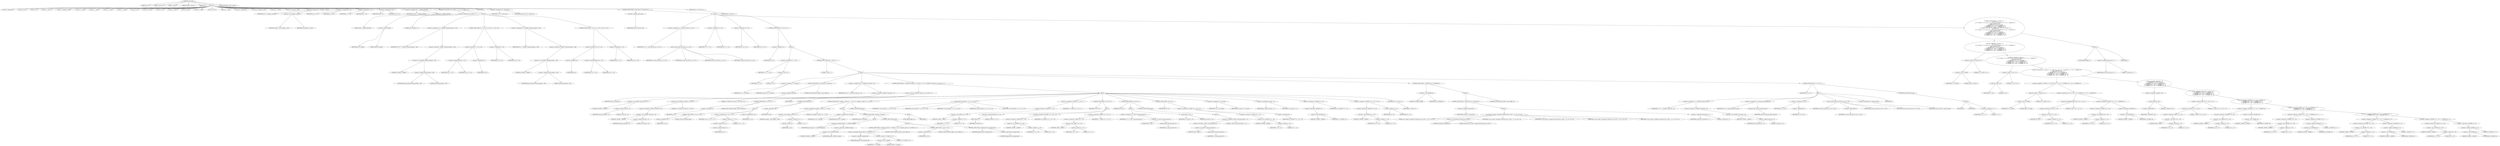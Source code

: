 digraph cache_insert {  
"1000122" [label = "(METHOD,cache_insert)" ]
"1000123" [label = "(PARAM,char *src)" ]
"1000124" [label = "(PARAM,__int128 *a2)" ]
"1000125" [label = "(PARAM,__int64 a3)" ]
"1000126" [label = "(PARAM,unsigned __int64 a4)" ]
"1000127" [label = "(PARAM,int a5)" ]
"1000128" [label = "(BLOCK,,)" ]
"1000129" [label = "(LOCAL,v5: unsigned int)" ]
"1000130" [label = "(LOCAL,v6: char *)" ]
"1000131" [label = "(LOCAL,v7: int)" ]
"1000132" [label = "(LOCAL,v8: __int128 *)" ]
"1000133" [label = "(LOCAL,v10: unsigned __int64)" ]
"1000134" [label = "(LOCAL,v11: __int64)" ]
"1000135" [label = "(LOCAL,v12: __int64)" ]
"1000136" [label = "(LOCAL,v13: __int64)" ]
"1000137" [label = "(LOCAL,v14: __int64)" ]
"1000138" [label = "(LOCAL,v15: int)" ]
"1000139" [label = "(LOCAL,v16: __int64)" ]
"1000140" [label = "(LOCAL,v17: int)" ]
"1000141" [label = "(LOCAL,v18: __int64)" ]
"1000142" [label = "(LOCAL,v19: bool)" ]
"1000143" [label = "(LOCAL,v20: __int64)" ]
"1000144" [label = "(LOCAL,v21: char *)" ]
"1000145" [label = "(LOCAL,v22: __int64)" ]
"1000146" [label = "(LOCAL,v25: unsigned int)" ]
"1000147" [label = "(LOCAL,v26: unsigned __int16)" ]
"1000148" [label = "(LOCAL,v27: __int128)" ]
"1000149" [label = "(LOCAL,v28: unsigned __int64)" ]
"1000150" [label = "(<operator>.assignment,v5 = (unsigned __int16)a5)" ]
"1000151" [label = "(IDENTIFIER,v5,v5 = (unsigned __int16)a5)" ]
"1000152" [label = "(<operator>.cast,(unsigned __int16)a5)" ]
"1000153" [label = "(UNKNOWN,unsigned __int16,unsigned __int16)" ]
"1000154" [label = "(IDENTIFIER,a5,(unsigned __int16)a5)" ]
"1000155" [label = "(<operator>.assignment,v6 = src)" ]
"1000156" [label = "(IDENTIFIER,v6,v6 = src)" ]
"1000157" [label = "(IDENTIFIER,src,v6 = src)" ]
"1000158" [label = "(<operator>.assignment,v7 = a5)" ]
"1000159" [label = "(IDENTIFIER,v7,v7 = a5)" ]
"1000160" [label = "(IDENTIFIER,a5,v7 = a5)" ]
"1000161" [label = "(<operator>.assignment,v8 = a2)" ]
"1000162" [label = "(IDENTIFIER,v8,v8 = a2)" ]
"1000163" [label = "(IDENTIFIER,a2,v8 = a2)" ]
"1000164" [label = "(<operator>.assignment,v28 = __readfsqword(0x28u))" ]
"1000165" [label = "(IDENTIFIER,v28,v28 = __readfsqword(0x28u))" ]
"1000166" [label = "(__readfsqword,__readfsqword(0x28u))" ]
"1000167" [label = "(LITERAL,0x28u,__readfsqword(0x28u))" ]
"1000168" [label = "(CONTROL_STRUCTURE,if ( (a5 & 0x980) != 0 ),if ( (a5 & 0x980) != 0 ))" ]
"1000169" [label = "(<operator>.notEquals,(a5 & 0x980) != 0)" ]
"1000170" [label = "(<operator>.and,a5 & 0x980)" ]
"1000171" [label = "(IDENTIFIER,a5,a5 & 0x980)" ]
"1000172" [label = "(LITERAL,0x980,a5 & 0x980)" ]
"1000173" [label = "(LITERAL,0,(a5 & 0x980) != 0)" ]
"1000174" [label = "(BLOCK,,)" ]
"1000175" [label = "(<operator>.assignment,v10 = *(_QWORD *)(dnsmasq_daemon + 456))" ]
"1000176" [label = "(IDENTIFIER,v10,v10 = *(_QWORD *)(dnsmasq_daemon + 456))" ]
"1000177" [label = "(<operator>.indirection,*(_QWORD *)(dnsmasq_daemon + 456))" ]
"1000178" [label = "(<operator>.cast,(_QWORD *)(dnsmasq_daemon + 456))" ]
"1000179" [label = "(UNKNOWN,_QWORD *,_QWORD *)" ]
"1000180" [label = "(<operator>.addition,dnsmasq_daemon + 456)" ]
"1000181" [label = "(IDENTIFIER,dnsmasq_daemon,dnsmasq_daemon + 456)" ]
"1000182" [label = "(LITERAL,456,dnsmasq_daemon + 456)" ]
"1000183" [label = "(CONTROL_STRUCTURE,if ( a4 <= v10 || !v10 ),if ( a4 <= v10 || !v10 ))" ]
"1000184" [label = "(<operator>.logicalOr,a4 <= v10 || !v10)" ]
"1000185" [label = "(<operator>.lessEqualsThan,a4 <= v10)" ]
"1000186" [label = "(IDENTIFIER,a4,a4 <= v10)" ]
"1000187" [label = "(IDENTIFIER,v10,a4 <= v10)" ]
"1000188" [label = "(<operator>.logicalNot,!v10)" ]
"1000189" [label = "(IDENTIFIER,v10,!v10)" ]
"1000190" [label = "(<operator>.assignment,v10 = a4)" ]
"1000191" [label = "(IDENTIFIER,v10,v10 = a4)" ]
"1000192" [label = "(IDENTIFIER,a4,v10 = a4)" ]
"1000193" [label = "(<operator>.assignment,a4 = *(_QWORD *)(dnsmasq_daemon + 448))" ]
"1000194" [label = "(IDENTIFIER,a4,a4 = *(_QWORD *)(dnsmasq_daemon + 448))" ]
"1000195" [label = "(<operator>.indirection,*(_QWORD *)(dnsmasq_daemon + 448))" ]
"1000196" [label = "(<operator>.cast,(_QWORD *)(dnsmasq_daemon + 448))" ]
"1000197" [label = "(UNKNOWN,_QWORD *,_QWORD *)" ]
"1000198" [label = "(<operator>.addition,dnsmasq_daemon + 448)" ]
"1000199" [label = "(IDENTIFIER,dnsmasq_daemon,dnsmasq_daemon + 448)" ]
"1000200" [label = "(LITERAL,448,dnsmasq_daemon + 448)" ]
"1000201" [label = "(CONTROL_STRUCTURE,if ( !a4 || v10 >= a4 ),if ( !a4 || v10 >= a4 ))" ]
"1000202" [label = "(<operator>.logicalOr,!a4 || v10 >= a4)" ]
"1000203" [label = "(<operator>.logicalNot,!a4)" ]
"1000204" [label = "(IDENTIFIER,a4,!a4)" ]
"1000205" [label = "(<operator>.greaterEqualsThan,v10 >= a4)" ]
"1000206" [label = "(IDENTIFIER,v10,v10 >= a4)" ]
"1000207" [label = "(IDENTIFIER,a4,v10 >= a4)" ]
"1000208" [label = "(<operator>.assignment,a4 = v10)" ]
"1000209" [label = "(IDENTIFIER,a4,a4 = v10)" ]
"1000210" [label = "(IDENTIFIER,v10,a4 = v10)" ]
"1000211" [label = "(IDENTIFIER,L,)" ]
"1000212" [label = "(<operator>.assignment,v25 = insert_error)" ]
"1000213" [label = "(IDENTIFIER,v25,v25 = insert_error)" ]
"1000214" [label = "(IDENTIFIER,insert_error,v25 = insert_error)" ]
"1000215" [label = "(CONTROL_STRUCTURE,if ( !insert_error ),if ( !insert_error ))" ]
"1000216" [label = "(<operator>.logicalNot,!insert_error)" ]
"1000217" [label = "(IDENTIFIER,insert_error,!insert_error)" ]
"1000218" [label = "(BLOCK,,)" ]
"1000219" [label = "(<operator>.assignment,v12 = cache_scan_free(src, a2, a3, v5))" ]
"1000220" [label = "(IDENTIFIER,v12,v12 = cache_scan_free(src, a2, a3, v5))" ]
"1000221" [label = "(cache_scan_free,cache_scan_free(src, a2, a3, v5))" ]
"1000222" [label = "(IDENTIFIER,src,cache_scan_free(src, a2, a3, v5))" ]
"1000223" [label = "(IDENTIFIER,a2,cache_scan_free(src, a2, a3, v5))" ]
"1000224" [label = "(IDENTIFIER,a3,cache_scan_free(src, a2, a3, v5))" ]
"1000225" [label = "(IDENTIFIER,v5,cache_scan_free(src, a2, a3, v5))" ]
"1000226" [label = "(<operator>.assignment,v11 = v12)" ]
"1000227" [label = "(IDENTIFIER,v11,v11 = v12)" ]
"1000228" [label = "(IDENTIFIER,v12,v11 = v12)" ]
"1000229" [label = "(<operator>.assignment,v16 = v25)" ]
"1000230" [label = "(IDENTIFIER,v16,v16 = v25)" ]
"1000231" [label = "(IDENTIFIER,v25,v16 = v25)" ]
"1000232" [label = "(CONTROL_STRUCTURE,if ( !v12 ),if ( !v12 ))" ]
"1000233" [label = "(<operator>.logicalNot,!v12)" ]
"1000234" [label = "(IDENTIFIER,v12,!v12)" ]
"1000235" [label = "(BLOCK,,)" ]
"1000236" [label = "(<operator>.assignment,v17 = v7 & 4)" ]
"1000237" [label = "(IDENTIFIER,v17,v17 = v7 & 4)" ]
"1000238" [label = "(<operator>.and,v7 & 4)" ]
"1000239" [label = "(IDENTIFIER,v7,v7 & 4)" ]
"1000240" [label = "(LITERAL,4,v7 & 4)" ]
"1000241" [label = "(CONTROL_STRUCTURE,while ( 1 ),while ( 1 ))" ]
"1000242" [label = "(LITERAL,1,while ( 1 ))" ]
"1000243" [label = "(BLOCK,,)" ]
"1000244" [label = "(<operator>.assignment,v11 = cache_tail)" ]
"1000245" [label = "(IDENTIFIER,v11,v11 = cache_tail)" ]
"1000246" [label = "(IDENTIFIER,cache_tail,v11 = cache_tail)" ]
"1000247" [label = "(CONTROL_STRUCTURE,if ( !cache_tail ),if ( !cache_tail ))" ]
"1000248" [label = "(<operator>.logicalNot,!cache_tail)" ]
"1000249" [label = "(IDENTIFIER,cache_tail,!cache_tail)" ]
"1000250" [label = "(CONTROL_STRUCTURE,goto LABEL_22;,goto LABEL_22;)" ]
"1000251" [label = "(<operator>.assignment,v26 = *(_DWORD *)(cache_tail + 52))" ]
"1000252" [label = "(IDENTIFIER,v26,v26 = *(_DWORD *)(cache_tail + 52))" ]
"1000253" [label = "(<operator>.indirection,*(_DWORD *)(cache_tail + 52))" ]
"1000254" [label = "(<operator>.cast,(_DWORD *)(cache_tail + 52))" ]
"1000255" [label = "(UNKNOWN,_DWORD *,_DWORD *)" ]
"1000256" [label = "(<operator>.addition,cache_tail + 52)" ]
"1000257" [label = "(IDENTIFIER,cache_tail,cache_tail + 52)" ]
"1000258" [label = "(LITERAL,52,cache_tail + 52)" ]
"1000259" [label = "(CONTROL_STRUCTURE,if ( (*(_DWORD *)(cache_tail + 52) & 0xC) == 0 ),if ( (*(_DWORD *)(cache_tail + 52) & 0xC) == 0 ))" ]
"1000260" [label = "(<operator>.equals,(*(_DWORD *)(cache_tail + 52) & 0xC) == 0)" ]
"1000261" [label = "(<operator>.and,*(_DWORD *)(cache_tail + 52) & 0xC)" ]
"1000262" [label = "(<operator>.indirection,*(_DWORD *)(cache_tail + 52))" ]
"1000263" [label = "(<operator>.cast,(_DWORD *)(cache_tail + 52))" ]
"1000264" [label = "(UNKNOWN,_DWORD *,_DWORD *)" ]
"1000265" [label = "(<operator>.addition,cache_tail + 52)" ]
"1000266" [label = "(IDENTIFIER,cache_tail,cache_tail + 52)" ]
"1000267" [label = "(LITERAL,52,cache_tail + 52)" ]
"1000268" [label = "(LITERAL,0xC,*(_DWORD *)(cache_tail + 52) & 0xC)" ]
"1000269" [label = "(LITERAL,0,(*(_DWORD *)(cache_tail + 52) & 0xC) == 0)" ]
"1000270" [label = "(BLOCK,,)" ]
"1000271" [label = "(CONTROL_STRUCTURE,if ( !src ),if ( !src ))" ]
"1000272" [label = "(<operator>.logicalNot,!src)" ]
"1000273" [label = "(IDENTIFIER,src,!src)" ]
"1000274" [label = "(CONTROL_STRUCTURE,goto LABEL_44;,goto LABEL_44;)" ]
"1000275" [label = "(IDENTIFIER,L,)" ]
"1000276" [label = "(CONTROL_STRUCTURE,do,do)" ]
"1000277" [label = "(BLOCK,,)" ]
"1000278" [label = "(CONTROL_STRUCTURE,if ( !v14 ),if ( !v14 ))" ]
"1000279" [label = "(<operator>.logicalNot,!v14)" ]
"1000280" [label = "(IDENTIFIER,v14,!v14)" ]
"1000281" [label = "(CONTROL_STRUCTURE,break;,break;)" ]
"1000282" [label = "(<operator>.assignment,v19 = *src++ == 0)" ]
"1000283" [label = "(IDENTIFIER,v19,v19 = *src++ == 0)" ]
"1000284" [label = "(<operator>.equals,*src++ == 0)" ]
"1000285" [label = "(<operator>.indirection,*src++)" ]
"1000286" [label = "(<operator>.postIncrement,src++)" ]
"1000287" [label = "(IDENTIFIER,src,src++)" ]
"1000288" [label = "(LITERAL,0,*src++ == 0)" ]
"1000289" [label = "(<operator>.preDecrement,--v14)" ]
"1000290" [label = "(IDENTIFIER,v14,--v14)" ]
"1000291" [label = "(<operator>.logicalNot,!v19)" ]
"1000292" [label = "(IDENTIFIER,v19,!v19)" ]
"1000293" [label = "(CONTROL_STRUCTURE,if ( (unsigned __int64)(-v14 - 2) > 0x31 ),if ( (unsigned __int64)(-v14 - 2) > 0x31 ))" ]
"1000294" [label = "(<operator>.greaterThan,(unsigned __int64)(-v14 - 2) > 0x31)" ]
"1000295" [label = "(<operator>.cast,(unsigned __int64)(-v14 - 2))" ]
"1000296" [label = "(UNKNOWN,unsigned __int64,unsigned __int64)" ]
"1000297" [label = "(<operator>.subtraction,-v14 - 2)" ]
"1000298" [label = "(<operator>.minus,-v14)" ]
"1000299" [label = "(IDENTIFIER,v14,-v14)" ]
"1000300" [label = "(LITERAL,2,-v14 - 2)" ]
"1000301" [label = "(LITERAL,0x31,(unsigned __int64)(-v14 - 2) > 0x31)" ]
"1000302" [label = "(BLOCK,,)" ]
"1000303" [label = "(<operator>.assignment,v20 = big_free)" ]
"1000304" [label = "(IDENTIFIER,v20,v20 = big_free)" ]
"1000305" [label = "(IDENTIFIER,big_free,v20 = big_free)" ]
"1000306" [label = "(CONTROL_STRUCTURE,if ( big_free ),if ( big_free ))" ]
"1000307" [label = "(IDENTIFIER,big_free,if ( big_free ))" ]
"1000308" [label = "(BLOCK,,)" ]
"1000309" [label = "(<operator>.assignment,big_free = *(_QWORD *)big_free)" ]
"1000310" [label = "(IDENTIFIER,big_free,big_free = *(_QWORD *)big_free)" ]
"1000311" [label = "(<operator>.indirection,*(_QWORD *)big_free)" ]
"1000312" [label = "(<operator>.cast,(_QWORD *)big_free)" ]
"1000313" [label = "(UNKNOWN,_QWORD *,_QWORD *)" ]
"1000314" [label = "(IDENTIFIER,big_free,(_QWORD *)big_free)" ]
"1000315" [label = "(CONTROL_STRUCTURE,else,else)" ]
"1000316" [label = "(BLOCK,,)" ]
"1000317" [label = "(CONTROL_STRUCTURE,if ( !bignames_left && (v7 & 0x5000) == 0 ),if ( !bignames_left && (v7 & 0x5000) == 0 ))" ]
"1000318" [label = "(<operator>.logicalAnd,!bignames_left && (v7 & 0x5000) == 0)" ]
"1000319" [label = "(<operator>.logicalNot,!bignames_left)" ]
"1000320" [label = "(IDENTIFIER,bignames_left,!bignames_left)" ]
"1000321" [label = "(<operator>.equals,(v7 & 0x5000) == 0)" ]
"1000322" [label = "(<operator>.and,v7 & 0x5000)" ]
"1000323" [label = "(IDENTIFIER,v7,v7 & 0x5000)" ]
"1000324" [label = "(LITERAL,0x5000,v7 & 0x5000)" ]
"1000325" [label = "(LITERAL,0,(v7 & 0x5000) == 0)" ]
"1000326" [label = "(CONTROL_STRUCTURE,goto LABEL_22;,goto LABEL_22;)" ]
"1000327" [label = "(CONTROL_STRUCTURE,if ( !v20 ),if ( !v20 ))" ]
"1000328" [label = "(<operator>.logicalNot,!v20)" ]
"1000329" [label = "(IDENTIFIER,v20,!v20)" ]
"1000330" [label = "(CONTROL_STRUCTURE,goto LABEL_22;,goto LABEL_22;)" ]
"1000331" [label = "(CONTROL_STRUCTURE,if ( bignames_left ),if ( bignames_left ))" ]
"1000332" [label = "(IDENTIFIER,bignames_left,if ( bignames_left ))" ]
"1000333" [label = "(<operator>.preDecrement,--bignames_left)" ]
"1000334" [label = "(IDENTIFIER,bignames_left,--bignames_left)" ]
"1000335" [label = "(CONTROL_STRUCTURE,else,else)" ]
"1000336" [label = "(BLOCK,,)" ]
"1000337" [label = "(JUMP_TARGET,LABEL_44)" ]
"1000338" [label = "(IDENTIFIER,L,)" ]
"1000339" [label = "(cache_unlink,cache_unlink(v11, a2, v13, v14, v16))" ]
"1000340" [label = "(IDENTIFIER,v11,cache_unlink(v11, a2, v13, v14, v16))" ]
"1000341" [label = "(IDENTIFIER,a2,cache_unlink(v11, a2, v13, v14, v16))" ]
"1000342" [label = "(IDENTIFIER,v13,cache_unlink(v11, a2, v13, v14, v16))" ]
"1000343" [label = "(IDENTIFIER,v14,cache_unlink(v11, a2, v13, v14, v16))" ]
"1000344" [label = "(IDENTIFIER,v16,cache_unlink(v11, a2, v13, v14, v16))" ]
"1000345" [label = "(<operator>.assignment,*(_WORD *)(v11 + 52) = v7)" ]
"1000346" [label = "(<operator>.indirection,*(_WORD *)(v11 + 52))" ]
"1000347" [label = "(<operator>.cast,(_WORD *)(v11 + 52))" ]
"1000348" [label = "(UNKNOWN,_WORD *,_WORD *)" ]
"1000349" [label = "(<operator>.addition,v11 + 52)" ]
"1000350" [label = "(IDENTIFIER,v11,v11 + 52)" ]
"1000351" [label = "(LITERAL,52,v11 + 52)" ]
"1000352" [label = "(IDENTIFIER,v7,*(_WORD *)(v11 + 52) = v7)" ]
"1000353" [label = "(CONTROL_STRUCTURE,if ( v20 ),if ( v20 ))" ]
"1000354" [label = "(IDENTIFIER,v20,if ( v20 ))" ]
"1000355" [label = "(BLOCK,,)" ]
"1000356" [label = "(<operators>.assignmentOr,BYTE1(v7) |= 2u)" ]
"1000357" [label = "(BYTE1,BYTE1(v7))" ]
"1000358" [label = "(IDENTIFIER,v7,BYTE1(v7))" ]
"1000359" [label = "(LITERAL,2u,BYTE1(v7) |= 2u)" ]
"1000360" [label = "(<operator>.assignment,*(_QWORD *)(v11 + 56) = v20)" ]
"1000361" [label = "(<operator>.indirection,*(_QWORD *)(v11 + 56))" ]
"1000362" [label = "(<operator>.cast,(_QWORD *)(v11 + 56))" ]
"1000363" [label = "(UNKNOWN,_QWORD *,_QWORD *)" ]
"1000364" [label = "(<operator>.addition,v11 + 56)" ]
"1000365" [label = "(IDENTIFIER,v11,v11 + 56)" ]
"1000366" [label = "(LITERAL,56,v11 + 56)" ]
"1000367" [label = "(IDENTIFIER,v20,*(_QWORD *)(v11 + 56) = v20)" ]
"1000368" [label = "(<operator>.assignment,*(_WORD *)(v11 + 52) = v7)" ]
"1000369" [label = "(<operator>.indirection,*(_WORD *)(v11 + 52))" ]
"1000370" [label = "(<operator>.cast,(_WORD *)(v11 + 52))" ]
"1000371" [label = "(UNKNOWN,_WORD *,_WORD *)" ]
"1000372" [label = "(<operator>.addition,v11 + 52)" ]
"1000373" [label = "(IDENTIFIER,v11,v11 + 52)" ]
"1000374" [label = "(LITERAL,52,v11 + 52)" ]
"1000375" [label = "(IDENTIFIER,v7,*(_WORD *)(v11 + 52) = v7)" ]
"1000376" [label = "(CONTROL_STRUCTURE,if ( v6 ),if ( v6 ))" ]
"1000377" [label = "(IDENTIFIER,v6,if ( v6 ))" ]
"1000378" [label = "(BLOCK,,)" ]
"1000379" [label = "(<operator>.assignment,v21 = (char *)cache_get_name(v11))" ]
"1000380" [label = "(IDENTIFIER,v21,v21 = (char *)cache_get_name(v11))" ]
"1000381" [label = "(<operator>.cast,(char *)cache_get_name(v11))" ]
"1000382" [label = "(UNKNOWN,char *,char *)" ]
"1000383" [label = "(cache_get_name,cache_get_name(v11))" ]
"1000384" [label = "(IDENTIFIER,v11,cache_get_name(v11))" ]
"1000385" [label = "(strcpy,strcpy(v21, v6))" ]
"1000386" [label = "(IDENTIFIER,v21,strcpy(v21, v6))" ]
"1000387" [label = "(IDENTIFIER,v6,strcpy(v21, v6))" ]
"1000388" [label = "(CONTROL_STRUCTURE,else,else)" ]
"1000389" [label = "(BLOCK,,)" ]
"1000390" [label = "(<operator>.assignment,*(_BYTE *)cache_get_name(v11) = 0)" ]
"1000391" [label = "(<operator>.indirection,*(_BYTE *)cache_get_name(v11))" ]
"1000392" [label = "(<operator>.cast,(_BYTE *)cache_get_name(v11))" ]
"1000393" [label = "(UNKNOWN,_BYTE *,_BYTE *)" ]
"1000394" [label = "(cache_get_name,cache_get_name(v11))" ]
"1000395" [label = "(IDENTIFIER,v11,cache_get_name(v11))" ]
"1000396" [label = "(LITERAL,0,*(_BYTE *)cache_get_name(v11) = 0)" ]
"1000397" [label = "(CONTROL_STRUCTURE,if ( v8 ),if ( v8 ))" ]
"1000398" [label = "(IDENTIFIER,v8,if ( v8 ))" ]
"1000399" [label = "(<operator>.assignment,*(_OWORD *)(v11 + 24) = *v8)" ]
"1000400" [label = "(<operator>.indirection,*(_OWORD *)(v11 + 24))" ]
"1000401" [label = "(<operator>.cast,(_OWORD *)(v11 + 24))" ]
"1000402" [label = "(UNKNOWN,_OWORD *,_OWORD *)" ]
"1000403" [label = "(<operator>.addition,v11 + 24)" ]
"1000404" [label = "(IDENTIFIER,v11,v11 + 24)" ]
"1000405" [label = "(LITERAL,24,v11 + 24)" ]
"1000406" [label = "(<operator>.indirection,*v8)" ]
"1000407" [label = "(IDENTIFIER,v8,*(_OWORD *)(v11 + 24) = *v8)" ]
"1000408" [label = "(<operator>.assignment,v22 = new_chain)" ]
"1000409" [label = "(IDENTIFIER,v22,v22 = new_chain)" ]
"1000410" [label = "(IDENTIFIER,new_chain,v22 = new_chain)" ]
"1000411" [label = "(<operator>.assignment,new_chain = v11)" ]
"1000412" [label = "(IDENTIFIER,new_chain,new_chain = v11)" ]
"1000413" [label = "(IDENTIFIER,v11,new_chain = v11)" ]
"1000414" [label = "(<operator>.assignment,*(_QWORD *)v11 = v22)" ]
"1000415" [label = "(<operator>.indirection,*(_QWORD *)v11)" ]
"1000416" [label = "(<operator>.cast,(_QWORD *)v11)" ]
"1000417" [label = "(UNKNOWN,_QWORD *,_QWORD *)" ]
"1000418" [label = "(IDENTIFIER,v11,(_QWORD *)v11)" ]
"1000419" [label = "(IDENTIFIER,v22,*(_QWORD *)v11 = v22)" ]
"1000420" [label = "(<operator>.assignment,*(_QWORD *)(v11 + 40) = a3 + a4)" ]
"1000421" [label = "(<operator>.indirection,*(_QWORD *)(v11 + 40))" ]
"1000422" [label = "(<operator>.cast,(_QWORD *)(v11 + 40))" ]
"1000423" [label = "(UNKNOWN,_QWORD *,_QWORD *)" ]
"1000424" [label = "(<operator>.addition,v11 + 40)" ]
"1000425" [label = "(IDENTIFIER,v11,v11 + 40)" ]
"1000426" [label = "(LITERAL,40,v11 + 40)" ]
"1000427" [label = "(<operator>.addition,a3 + a4)" ]
"1000428" [label = "(IDENTIFIER,a3,a3 + a4)" ]
"1000429" [label = "(IDENTIFIER,a4,a3 + a4)" ]
"1000430" [label = "(RETURN,return v11;,return v11;)" ]
"1000431" [label = "(IDENTIFIER,v11,return v11;)" ]
"1000432" [label = "(CONTROL_STRUCTURE,if ( (_DWORD)v16 ),if ( (_DWORD)v16 ))" ]
"1000433" [label = "(<operator>.cast,(_DWORD)v16)" ]
"1000434" [label = "(UNKNOWN,_DWORD,_DWORD)" ]
"1000435" [label = "(IDENTIFIER,v16,(_DWORD)v16)" ]
"1000436" [label = "(BLOCK,,)" ]
"1000437" [label = "(CONTROL_STRUCTURE,if ( !warned_8515 ),if ( !warned_8515 ))" ]
"1000438" [label = "(<operator>.logicalNot,!warned_8515)" ]
"1000439" [label = "(IDENTIFIER,warned_8515,!warned_8515)" ]
"1000440" [label = "(BLOCK,,)" ]
"1000441" [label = "(my_syslog,my_syslog(3, (unsigned int)\"Internal error in cache.\", v13, v14, v16, v15))" ]
"1000442" [label = "(LITERAL,3,my_syslog(3, (unsigned int)\"Internal error in cache.\", v13, v14, v16, v15))" ]
"1000443" [label = "(<operator>.cast,(unsigned int)\"Internal error in cache.\")" ]
"1000444" [label = "(UNKNOWN,unsigned int,unsigned int)" ]
"1000445" [label = "(LITERAL,\"Internal error in cache.\",(unsigned int)\"Internal error in cache.\")" ]
"1000446" [label = "(IDENTIFIER,v13,my_syslog(3, (unsigned int)\"Internal error in cache.\", v13, v14, v16, v15))" ]
"1000447" [label = "(IDENTIFIER,v14,my_syslog(3, (unsigned int)\"Internal error in cache.\", v13, v14, v16, v15))" ]
"1000448" [label = "(IDENTIFIER,v16,my_syslog(3, (unsigned int)\"Internal error in cache.\", v13, v14, v16, v15))" ]
"1000449" [label = "(IDENTIFIER,v15,my_syslog(3, (unsigned int)\"Internal error in cache.\", v13, v14, v16, v15))" ]
"1000450" [label = "(<operator>.assignment,warned_8515 = 1)" ]
"1000451" [label = "(IDENTIFIER,warned_8515,warned_8515 = 1)" ]
"1000452" [label = "(LITERAL,1,warned_8515 = 1)" ]
"1000453" [label = "(CONTROL_STRUCTURE,goto LABEL_22;,goto LABEL_22;)" ]
"1000454" [label = "(CONTROL_STRUCTURE,if ( v17 ),if ( v17 ))" ]
"1000455" [label = "(IDENTIFIER,v17,if ( v17 ))" ]
"1000456" [label = "(BLOCK,,)" ]
"1000457" [label = "(<operator>.assignment,v27 = *(_OWORD *)(cache_tail + 24))" ]
"1000458" [label = "(IDENTIFIER,v27,v27 = *(_OWORD *)(cache_tail + 24))" ]
"1000459" [label = "(<operator>.indirection,*(_OWORD *)(cache_tail + 24))" ]
"1000460" [label = "(<operator>.cast,(_OWORD *)(cache_tail + 24))" ]
"1000461" [label = "(UNKNOWN,_OWORD *,_OWORD *)" ]
"1000462" [label = "(<operator>.addition,cache_tail + 24)" ]
"1000463" [label = "(IDENTIFIER,cache_tail,cache_tail + 24)" ]
"1000464" [label = "(LITERAL,24,cache_tail + 24)" ]
"1000465" [label = "(<operator>.assignment,v18 = cache_get_name(cache_tail))" ]
"1000466" [label = "(IDENTIFIER,v18,v18 = cache_get_name(cache_tail))" ]
"1000467" [label = "(cache_get_name,cache_get_name(cache_tail))" ]
"1000468" [label = "(IDENTIFIER,cache_tail,cache_get_name(cache_tail))" ]
"1000469" [label = "(<operator>.assignment,a2 = &v27)" ]
"1000470" [label = "(IDENTIFIER,a2,a2 = &v27)" ]
"1000471" [label = "(<operator>.addressOf,&v27)" ]
"1000472" [label = "(IDENTIFIER,v27,a2 = &v27)" ]
"1000473" [label = "(cache_scan_free,cache_scan_free(v18, &v27, a3, v26))" ]
"1000474" [label = "(IDENTIFIER,v18,cache_scan_free(v18, &v27, a3, v26))" ]
"1000475" [label = "(<operator>.addressOf,&v27)" ]
"1000476" [label = "(IDENTIFIER,v27,cache_scan_free(v18, &v27, a3, v26))" ]
"1000477" [label = "(IDENTIFIER,a3,cache_scan_free(v18, &v27, a3, v26))" ]
"1000478" [label = "(IDENTIFIER,v26,cache_scan_free(v18, &v27, a3, v26))" ]
"1000479" [label = "(<operator>.preIncrement,++cache_live_freed)" ]
"1000480" [label = "(IDENTIFIER,cache_live_freed,++cache_live_freed)" ]
"1000481" [label = "(IDENTIFIER,L,)" ]
"1000482" [label = "(CONTROL_STRUCTURE,else,else)" ]
"1000483" [label = "(BLOCK,,)" ]
"1000484" [label = "(IDENTIFIER,L,)" ]
"1000485" [label = "(IDENTIFIER,L,)" ]
"1000486" [label = "(<operator>.assignment,v17 = 1)" ]
"1000487" [label = "(IDENTIFIER,v17,v17 = 1)" ]
"1000488" [label = "(LITERAL,1,v17 = 1)" ]
"1000489" [label = "(CONTROL_STRUCTURE,if ( (v7 & 0x180) == 0\n      || (v7 & 8) == 0\n      || ((v7 & 0x80u) == 0 || *(char *)(v12 + 52) >= 0 || *(_DWORD *)(v12 + 24) != *(_DWORD *)a2)\n      && (!_bittest(&v7, 8u)\n       || (*(_BYTE *)(v12 + 53) & 1) == 0\n       || *(_DWORD *)(v12 + 24) != *(_DWORD *)a2\n       || *(_DWORD *)(v12 + 28) != *((_DWORD *)a2 + 1)\n       || *(_DWORD *)(v12 + 32) != *((_DWORD *)a2 + 2)\n       || *(_DWORD *)(v12 + 36) != *((_DWORD *)a2 + 3)) ),if ( (v7 & 0x180) == 0\n      || (v7 & 8) == 0\n      || ((v7 & 0x80u) == 0 || *(char *)(v12 + 52) >= 0 || *(_DWORD *)(v12 + 24) != *(_DWORD *)a2)\n      && (!_bittest(&v7, 8u)\n       || (*(_BYTE *)(v12 + 53) & 1) == 0\n       || *(_DWORD *)(v12 + 24) != *(_DWORD *)a2\n       || *(_DWORD *)(v12 + 28) != *((_DWORD *)a2 + 1)\n       || *(_DWORD *)(v12 + 32) != *((_DWORD *)a2 + 2)\n       || *(_DWORD *)(v12 + 36) != *((_DWORD *)a2 + 3)) ))" ]
"1000490" [label = "(<operator>.logicalOr,(v7 & 0x180) == 0\n      || (v7 & 8) == 0\n      || ((v7 & 0x80u) == 0 || *(char *)(v12 + 52) >= 0 || *(_DWORD *)(v12 + 24) != *(_DWORD *)a2)\n      && (!_bittest(&v7, 8u)\n       || (*(_BYTE *)(v12 + 53) & 1) == 0\n       || *(_DWORD *)(v12 + 24) != *(_DWORD *)a2\n       || *(_DWORD *)(v12 + 28) != *((_DWORD *)a2 + 1)\n       || *(_DWORD *)(v12 + 32) != *((_DWORD *)a2 + 2)\n       || *(_DWORD *)(v12 + 36) != *((_DWORD *)a2 + 3)))" ]
"1000491" [label = "(<operator>.equals,(v7 & 0x180) == 0)" ]
"1000492" [label = "(<operator>.and,v7 & 0x180)" ]
"1000493" [label = "(IDENTIFIER,v7,v7 & 0x180)" ]
"1000494" [label = "(LITERAL,0x180,v7 & 0x180)" ]
"1000495" [label = "(LITERAL,0,(v7 & 0x180) == 0)" ]
"1000496" [label = "(<operator>.logicalOr,(v7 & 8) == 0\n      || ((v7 & 0x80u) == 0 || *(char *)(v12 + 52) >= 0 || *(_DWORD *)(v12 + 24) != *(_DWORD *)a2)\n      && (!_bittest(&v7, 8u)\n       || (*(_BYTE *)(v12 + 53) & 1) == 0\n       || *(_DWORD *)(v12 + 24) != *(_DWORD *)a2\n       || *(_DWORD *)(v12 + 28) != *((_DWORD *)a2 + 1)\n       || *(_DWORD *)(v12 + 32) != *((_DWORD *)a2 + 2)\n       || *(_DWORD *)(v12 + 36) != *((_DWORD *)a2 + 3)))" ]
"1000497" [label = "(<operator>.equals,(v7 & 8) == 0)" ]
"1000498" [label = "(<operator>.and,v7 & 8)" ]
"1000499" [label = "(IDENTIFIER,v7,v7 & 8)" ]
"1000500" [label = "(LITERAL,8,v7 & 8)" ]
"1000501" [label = "(LITERAL,0,(v7 & 8) == 0)" ]
"1000502" [label = "(<operator>.logicalAnd,((v7 & 0x80u) == 0 || *(char *)(v12 + 52) >= 0 || *(_DWORD *)(v12 + 24) != *(_DWORD *)a2)\n      && (!_bittest(&v7, 8u)\n       || (*(_BYTE *)(v12 + 53) & 1) == 0\n       || *(_DWORD *)(v12 + 24) != *(_DWORD *)a2\n       || *(_DWORD *)(v12 + 28) != *((_DWORD *)a2 + 1)\n       || *(_DWORD *)(v12 + 32) != *((_DWORD *)a2 + 2)\n       || *(_DWORD *)(v12 + 36) != *((_DWORD *)a2 + 3)))" ]
"1000503" [label = "(<operator>.logicalOr,(v7 & 0x80u) == 0 || *(char *)(v12 + 52) >= 0 || *(_DWORD *)(v12 + 24) != *(_DWORD *)a2)" ]
"1000504" [label = "(<operator>.equals,(v7 & 0x80u) == 0)" ]
"1000505" [label = "(<operator>.and,v7 & 0x80u)" ]
"1000506" [label = "(IDENTIFIER,v7,v7 & 0x80u)" ]
"1000507" [label = "(LITERAL,0x80u,v7 & 0x80u)" ]
"1000508" [label = "(LITERAL,0,(v7 & 0x80u) == 0)" ]
"1000509" [label = "(<operator>.logicalOr,*(char *)(v12 + 52) >= 0 || *(_DWORD *)(v12 + 24) != *(_DWORD *)a2)" ]
"1000510" [label = "(<operator>.greaterEqualsThan,*(char *)(v12 + 52) >= 0)" ]
"1000511" [label = "(<operator>.indirection,*(char *)(v12 + 52))" ]
"1000512" [label = "(<operator>.cast,(char *)(v12 + 52))" ]
"1000513" [label = "(UNKNOWN,char *,char *)" ]
"1000514" [label = "(<operator>.addition,v12 + 52)" ]
"1000515" [label = "(IDENTIFIER,v12,v12 + 52)" ]
"1000516" [label = "(LITERAL,52,v12 + 52)" ]
"1000517" [label = "(LITERAL,0,*(char *)(v12 + 52) >= 0)" ]
"1000518" [label = "(<operator>.notEquals,*(_DWORD *)(v12 + 24) != *(_DWORD *)a2)" ]
"1000519" [label = "(<operator>.indirection,*(_DWORD *)(v12 + 24))" ]
"1000520" [label = "(<operator>.cast,(_DWORD *)(v12 + 24))" ]
"1000521" [label = "(UNKNOWN,_DWORD *,_DWORD *)" ]
"1000522" [label = "(<operator>.addition,v12 + 24)" ]
"1000523" [label = "(IDENTIFIER,v12,v12 + 24)" ]
"1000524" [label = "(LITERAL,24,v12 + 24)" ]
"1000525" [label = "(<operator>.indirection,*(_DWORD *)a2)" ]
"1000526" [label = "(<operator>.cast,(_DWORD *)a2)" ]
"1000527" [label = "(UNKNOWN,_DWORD *,_DWORD *)" ]
"1000528" [label = "(IDENTIFIER,a2,(_DWORD *)a2)" ]
"1000529" [label = "(<operator>.logicalOr,!_bittest(&v7, 8u)\n       || (*(_BYTE *)(v12 + 53) & 1) == 0\n       || *(_DWORD *)(v12 + 24) != *(_DWORD *)a2\n       || *(_DWORD *)(v12 + 28) != *((_DWORD *)a2 + 1)\n       || *(_DWORD *)(v12 + 32) != *((_DWORD *)a2 + 2)\n       || *(_DWORD *)(v12 + 36) != *((_DWORD *)a2 + 3))" ]
"1000530" [label = "(<operator>.logicalNot,!_bittest(&v7, 8u))" ]
"1000531" [label = "(_bittest,_bittest(&v7, 8u))" ]
"1000532" [label = "(<operator>.addressOf,&v7)" ]
"1000533" [label = "(IDENTIFIER,v7,_bittest(&v7, 8u))" ]
"1000534" [label = "(LITERAL,8u,_bittest(&v7, 8u))" ]
"1000535" [label = "(<operator>.logicalOr,(*(_BYTE *)(v12 + 53) & 1) == 0\n       || *(_DWORD *)(v12 + 24) != *(_DWORD *)a2\n       || *(_DWORD *)(v12 + 28) != *((_DWORD *)a2 + 1)\n       || *(_DWORD *)(v12 + 32) != *((_DWORD *)a2 + 2)\n       || *(_DWORD *)(v12 + 36) != *((_DWORD *)a2 + 3))" ]
"1000536" [label = "(<operator>.equals,(*(_BYTE *)(v12 + 53) & 1) == 0)" ]
"1000537" [label = "(<operator>.and,*(_BYTE *)(v12 + 53) & 1)" ]
"1000538" [label = "(<operator>.indirection,*(_BYTE *)(v12 + 53))" ]
"1000539" [label = "(<operator>.cast,(_BYTE *)(v12 + 53))" ]
"1000540" [label = "(UNKNOWN,_BYTE *,_BYTE *)" ]
"1000541" [label = "(<operator>.addition,v12 + 53)" ]
"1000542" [label = "(IDENTIFIER,v12,v12 + 53)" ]
"1000543" [label = "(LITERAL,53,v12 + 53)" ]
"1000544" [label = "(LITERAL,1,*(_BYTE *)(v12 + 53) & 1)" ]
"1000545" [label = "(LITERAL,0,(*(_BYTE *)(v12 + 53) & 1) == 0)" ]
"1000546" [label = "(<operator>.logicalOr,*(_DWORD *)(v12 + 24) != *(_DWORD *)a2\n       || *(_DWORD *)(v12 + 28) != *((_DWORD *)a2 + 1)\n       || *(_DWORD *)(v12 + 32) != *((_DWORD *)a2 + 2)\n       || *(_DWORD *)(v12 + 36) != *((_DWORD *)a2 + 3))" ]
"1000547" [label = "(<operator>.notEquals,*(_DWORD *)(v12 + 24) != *(_DWORD *)a2)" ]
"1000548" [label = "(<operator>.indirection,*(_DWORD *)(v12 + 24))" ]
"1000549" [label = "(<operator>.cast,(_DWORD *)(v12 + 24))" ]
"1000550" [label = "(UNKNOWN,_DWORD *,_DWORD *)" ]
"1000551" [label = "(<operator>.addition,v12 + 24)" ]
"1000552" [label = "(IDENTIFIER,v12,v12 + 24)" ]
"1000553" [label = "(LITERAL,24,v12 + 24)" ]
"1000554" [label = "(<operator>.indirection,*(_DWORD *)a2)" ]
"1000555" [label = "(<operator>.cast,(_DWORD *)a2)" ]
"1000556" [label = "(UNKNOWN,_DWORD *,_DWORD *)" ]
"1000557" [label = "(IDENTIFIER,a2,(_DWORD *)a2)" ]
"1000558" [label = "(<operator>.logicalOr,*(_DWORD *)(v12 + 28) != *((_DWORD *)a2 + 1)\n       || *(_DWORD *)(v12 + 32) != *((_DWORD *)a2 + 2)\n       || *(_DWORD *)(v12 + 36) != *((_DWORD *)a2 + 3))" ]
"1000559" [label = "(<operator>.notEquals,*(_DWORD *)(v12 + 28) != *((_DWORD *)a2 + 1))" ]
"1000560" [label = "(<operator>.indirection,*(_DWORD *)(v12 + 28))" ]
"1000561" [label = "(<operator>.cast,(_DWORD *)(v12 + 28))" ]
"1000562" [label = "(UNKNOWN,_DWORD *,_DWORD *)" ]
"1000563" [label = "(<operator>.addition,v12 + 28)" ]
"1000564" [label = "(IDENTIFIER,v12,v12 + 28)" ]
"1000565" [label = "(LITERAL,28,v12 + 28)" ]
"1000566" [label = "(<operator>.indirection,*((_DWORD *)a2 + 1))" ]
"1000567" [label = "(<operator>.addition,(_DWORD *)a2 + 1)" ]
"1000568" [label = "(<operator>.cast,(_DWORD *)a2)" ]
"1000569" [label = "(UNKNOWN,_DWORD *,_DWORD *)" ]
"1000570" [label = "(IDENTIFIER,a2,(_DWORD *)a2)" ]
"1000571" [label = "(LITERAL,1,(_DWORD *)a2 + 1)" ]
"1000572" [label = "(<operator>.logicalOr,*(_DWORD *)(v12 + 32) != *((_DWORD *)a2 + 2)\n       || *(_DWORD *)(v12 + 36) != *((_DWORD *)a2 + 3))" ]
"1000573" [label = "(<operator>.notEquals,*(_DWORD *)(v12 + 32) != *((_DWORD *)a2 + 2))" ]
"1000574" [label = "(<operator>.indirection,*(_DWORD *)(v12 + 32))" ]
"1000575" [label = "(<operator>.cast,(_DWORD *)(v12 + 32))" ]
"1000576" [label = "(UNKNOWN,_DWORD *,_DWORD *)" ]
"1000577" [label = "(<operator>.addition,v12 + 32)" ]
"1000578" [label = "(IDENTIFIER,v12,v12 + 32)" ]
"1000579" [label = "(LITERAL,32,v12 + 32)" ]
"1000580" [label = "(<operator>.indirection,*((_DWORD *)a2 + 2))" ]
"1000581" [label = "(<operator>.addition,(_DWORD *)a2 + 2)" ]
"1000582" [label = "(<operator>.cast,(_DWORD *)a2)" ]
"1000583" [label = "(UNKNOWN,_DWORD *,_DWORD *)" ]
"1000584" [label = "(IDENTIFIER,a2,(_DWORD *)a2)" ]
"1000585" [label = "(LITERAL,2,(_DWORD *)a2 + 2)" ]
"1000586" [label = "(<operator>.notEquals,*(_DWORD *)(v12 + 36) != *((_DWORD *)a2 + 3))" ]
"1000587" [label = "(<operator>.indirection,*(_DWORD *)(v12 + 36))" ]
"1000588" [label = "(<operator>.cast,(_DWORD *)(v12 + 36))" ]
"1000589" [label = "(UNKNOWN,_DWORD *,_DWORD *)" ]
"1000590" [label = "(<operator>.addition,v12 + 36)" ]
"1000591" [label = "(IDENTIFIER,v12,v12 + 36)" ]
"1000592" [label = "(LITERAL,36,v12 + 36)" ]
"1000593" [label = "(<operator>.indirection,*((_DWORD *)a2 + 3))" ]
"1000594" [label = "(<operator>.addition,(_DWORD *)a2 + 3)" ]
"1000595" [label = "(<operator>.cast,(_DWORD *)a2)" ]
"1000596" [label = "(UNKNOWN,_DWORD *,_DWORD *)" ]
"1000597" [label = "(IDENTIFIER,a2,(_DWORD *)a2)" ]
"1000598" [label = "(LITERAL,3,(_DWORD *)a2 + 3)" ]
"1000599" [label = "(BLOCK,,)" ]
"1000600" [label = "(JUMP_TARGET,LABEL_22)" ]
"1000601" [label = "(<operator>.assignment,insert_error = 1)" ]
"1000602" [label = "(IDENTIFIER,insert_error,insert_error = 1)" ]
"1000603" [label = "(LITERAL,1,insert_error = 1)" ]
"1000604" [label = "(IDENTIFIER,L,)" ]
"1000605" [label = "(RETURN,return v11;,return v11;)" ]
"1000606" [label = "(IDENTIFIER,v11,return v11;)" ]
"1000607" [label = "(METHOD_RETURN,__int64 __fastcall)" ]
  "1000122" -> "1000123" 
  "1000122" -> "1000124" 
  "1000122" -> "1000125" 
  "1000122" -> "1000126" 
  "1000122" -> "1000127" 
  "1000122" -> "1000128" 
  "1000122" -> "1000607" 
  "1000128" -> "1000129" 
  "1000128" -> "1000130" 
  "1000128" -> "1000131" 
  "1000128" -> "1000132" 
  "1000128" -> "1000133" 
  "1000128" -> "1000134" 
  "1000128" -> "1000135" 
  "1000128" -> "1000136" 
  "1000128" -> "1000137" 
  "1000128" -> "1000138" 
  "1000128" -> "1000139" 
  "1000128" -> "1000140" 
  "1000128" -> "1000141" 
  "1000128" -> "1000142" 
  "1000128" -> "1000143" 
  "1000128" -> "1000144" 
  "1000128" -> "1000145" 
  "1000128" -> "1000146" 
  "1000128" -> "1000147" 
  "1000128" -> "1000148" 
  "1000128" -> "1000149" 
  "1000128" -> "1000150" 
  "1000128" -> "1000155" 
  "1000128" -> "1000158" 
  "1000128" -> "1000161" 
  "1000128" -> "1000164" 
  "1000128" -> "1000168" 
  "1000128" -> "1000211" 
  "1000128" -> "1000212" 
  "1000128" -> "1000215" 
  "1000128" -> "1000605" 
  "1000150" -> "1000151" 
  "1000150" -> "1000152" 
  "1000152" -> "1000153" 
  "1000152" -> "1000154" 
  "1000155" -> "1000156" 
  "1000155" -> "1000157" 
  "1000158" -> "1000159" 
  "1000158" -> "1000160" 
  "1000161" -> "1000162" 
  "1000161" -> "1000163" 
  "1000164" -> "1000165" 
  "1000164" -> "1000166" 
  "1000166" -> "1000167" 
  "1000168" -> "1000169" 
  "1000168" -> "1000174" 
  "1000169" -> "1000170" 
  "1000169" -> "1000173" 
  "1000170" -> "1000171" 
  "1000170" -> "1000172" 
  "1000174" -> "1000175" 
  "1000174" -> "1000183" 
  "1000174" -> "1000193" 
  "1000174" -> "1000201" 
  "1000175" -> "1000176" 
  "1000175" -> "1000177" 
  "1000177" -> "1000178" 
  "1000178" -> "1000179" 
  "1000178" -> "1000180" 
  "1000180" -> "1000181" 
  "1000180" -> "1000182" 
  "1000183" -> "1000184" 
  "1000183" -> "1000190" 
  "1000184" -> "1000185" 
  "1000184" -> "1000188" 
  "1000185" -> "1000186" 
  "1000185" -> "1000187" 
  "1000188" -> "1000189" 
  "1000190" -> "1000191" 
  "1000190" -> "1000192" 
  "1000193" -> "1000194" 
  "1000193" -> "1000195" 
  "1000195" -> "1000196" 
  "1000196" -> "1000197" 
  "1000196" -> "1000198" 
  "1000198" -> "1000199" 
  "1000198" -> "1000200" 
  "1000201" -> "1000202" 
  "1000201" -> "1000208" 
  "1000202" -> "1000203" 
  "1000202" -> "1000205" 
  "1000203" -> "1000204" 
  "1000205" -> "1000206" 
  "1000205" -> "1000207" 
  "1000208" -> "1000209" 
  "1000208" -> "1000210" 
  "1000212" -> "1000213" 
  "1000212" -> "1000214" 
  "1000215" -> "1000216" 
  "1000215" -> "1000218" 
  "1000216" -> "1000217" 
  "1000218" -> "1000219" 
  "1000218" -> "1000226" 
  "1000218" -> "1000229" 
  "1000218" -> "1000232" 
  "1000218" -> "1000489" 
  "1000219" -> "1000220" 
  "1000219" -> "1000221" 
  "1000221" -> "1000222" 
  "1000221" -> "1000223" 
  "1000221" -> "1000224" 
  "1000221" -> "1000225" 
  "1000226" -> "1000227" 
  "1000226" -> "1000228" 
  "1000229" -> "1000230" 
  "1000229" -> "1000231" 
  "1000232" -> "1000233" 
  "1000232" -> "1000235" 
  "1000233" -> "1000234" 
  "1000235" -> "1000236" 
  "1000235" -> "1000241" 
  "1000236" -> "1000237" 
  "1000236" -> "1000238" 
  "1000238" -> "1000239" 
  "1000238" -> "1000240" 
  "1000241" -> "1000242" 
  "1000241" -> "1000243" 
  "1000243" -> "1000244" 
  "1000243" -> "1000247" 
  "1000243" -> "1000251" 
  "1000243" -> "1000259" 
  "1000243" -> "1000432" 
  "1000243" -> "1000454" 
  "1000244" -> "1000245" 
  "1000244" -> "1000246" 
  "1000247" -> "1000248" 
  "1000247" -> "1000250" 
  "1000248" -> "1000249" 
  "1000251" -> "1000252" 
  "1000251" -> "1000253" 
  "1000253" -> "1000254" 
  "1000254" -> "1000255" 
  "1000254" -> "1000256" 
  "1000256" -> "1000257" 
  "1000256" -> "1000258" 
  "1000259" -> "1000260" 
  "1000259" -> "1000270" 
  "1000260" -> "1000261" 
  "1000260" -> "1000269" 
  "1000261" -> "1000262" 
  "1000261" -> "1000268" 
  "1000262" -> "1000263" 
  "1000263" -> "1000264" 
  "1000263" -> "1000265" 
  "1000265" -> "1000266" 
  "1000265" -> "1000267" 
  "1000270" -> "1000271" 
  "1000270" -> "1000275" 
  "1000270" -> "1000276" 
  "1000270" -> "1000293" 
  "1000270" -> "1000339" 
  "1000270" -> "1000345" 
  "1000270" -> "1000353" 
  "1000270" -> "1000376" 
  "1000270" -> "1000397" 
  "1000270" -> "1000408" 
  "1000270" -> "1000411" 
  "1000270" -> "1000414" 
  "1000270" -> "1000420" 
  "1000270" -> "1000430" 
  "1000271" -> "1000272" 
  "1000271" -> "1000274" 
  "1000272" -> "1000273" 
  "1000276" -> "1000277" 
  "1000276" -> "1000291" 
  "1000277" -> "1000278" 
  "1000277" -> "1000282" 
  "1000277" -> "1000289" 
  "1000278" -> "1000279" 
  "1000278" -> "1000281" 
  "1000279" -> "1000280" 
  "1000282" -> "1000283" 
  "1000282" -> "1000284" 
  "1000284" -> "1000285" 
  "1000284" -> "1000288" 
  "1000285" -> "1000286" 
  "1000286" -> "1000287" 
  "1000289" -> "1000290" 
  "1000291" -> "1000292" 
  "1000293" -> "1000294" 
  "1000293" -> "1000302" 
  "1000293" -> "1000335" 
  "1000294" -> "1000295" 
  "1000294" -> "1000301" 
  "1000295" -> "1000296" 
  "1000295" -> "1000297" 
  "1000297" -> "1000298" 
  "1000297" -> "1000300" 
  "1000298" -> "1000299" 
  "1000302" -> "1000303" 
  "1000302" -> "1000306" 
  "1000303" -> "1000304" 
  "1000303" -> "1000305" 
  "1000306" -> "1000307" 
  "1000306" -> "1000308" 
  "1000306" -> "1000315" 
  "1000308" -> "1000309" 
  "1000309" -> "1000310" 
  "1000309" -> "1000311" 
  "1000311" -> "1000312" 
  "1000312" -> "1000313" 
  "1000312" -> "1000314" 
  "1000315" -> "1000316" 
  "1000316" -> "1000317" 
  "1000316" -> "1000327" 
  "1000316" -> "1000331" 
  "1000317" -> "1000318" 
  "1000317" -> "1000326" 
  "1000318" -> "1000319" 
  "1000318" -> "1000321" 
  "1000319" -> "1000320" 
  "1000321" -> "1000322" 
  "1000321" -> "1000325" 
  "1000322" -> "1000323" 
  "1000322" -> "1000324" 
  "1000327" -> "1000328" 
  "1000327" -> "1000330" 
  "1000328" -> "1000329" 
  "1000331" -> "1000332" 
  "1000331" -> "1000333" 
  "1000333" -> "1000334" 
  "1000335" -> "1000336" 
  "1000336" -> "1000337" 
  "1000336" -> "1000338" 
  "1000339" -> "1000340" 
  "1000339" -> "1000341" 
  "1000339" -> "1000342" 
  "1000339" -> "1000343" 
  "1000339" -> "1000344" 
  "1000345" -> "1000346" 
  "1000345" -> "1000352" 
  "1000346" -> "1000347" 
  "1000347" -> "1000348" 
  "1000347" -> "1000349" 
  "1000349" -> "1000350" 
  "1000349" -> "1000351" 
  "1000353" -> "1000354" 
  "1000353" -> "1000355" 
  "1000355" -> "1000356" 
  "1000355" -> "1000360" 
  "1000355" -> "1000368" 
  "1000356" -> "1000357" 
  "1000356" -> "1000359" 
  "1000357" -> "1000358" 
  "1000360" -> "1000361" 
  "1000360" -> "1000367" 
  "1000361" -> "1000362" 
  "1000362" -> "1000363" 
  "1000362" -> "1000364" 
  "1000364" -> "1000365" 
  "1000364" -> "1000366" 
  "1000368" -> "1000369" 
  "1000368" -> "1000375" 
  "1000369" -> "1000370" 
  "1000370" -> "1000371" 
  "1000370" -> "1000372" 
  "1000372" -> "1000373" 
  "1000372" -> "1000374" 
  "1000376" -> "1000377" 
  "1000376" -> "1000378" 
  "1000376" -> "1000388" 
  "1000378" -> "1000379" 
  "1000378" -> "1000385" 
  "1000379" -> "1000380" 
  "1000379" -> "1000381" 
  "1000381" -> "1000382" 
  "1000381" -> "1000383" 
  "1000383" -> "1000384" 
  "1000385" -> "1000386" 
  "1000385" -> "1000387" 
  "1000388" -> "1000389" 
  "1000389" -> "1000390" 
  "1000390" -> "1000391" 
  "1000390" -> "1000396" 
  "1000391" -> "1000392" 
  "1000392" -> "1000393" 
  "1000392" -> "1000394" 
  "1000394" -> "1000395" 
  "1000397" -> "1000398" 
  "1000397" -> "1000399" 
  "1000399" -> "1000400" 
  "1000399" -> "1000406" 
  "1000400" -> "1000401" 
  "1000401" -> "1000402" 
  "1000401" -> "1000403" 
  "1000403" -> "1000404" 
  "1000403" -> "1000405" 
  "1000406" -> "1000407" 
  "1000408" -> "1000409" 
  "1000408" -> "1000410" 
  "1000411" -> "1000412" 
  "1000411" -> "1000413" 
  "1000414" -> "1000415" 
  "1000414" -> "1000419" 
  "1000415" -> "1000416" 
  "1000416" -> "1000417" 
  "1000416" -> "1000418" 
  "1000420" -> "1000421" 
  "1000420" -> "1000427" 
  "1000421" -> "1000422" 
  "1000422" -> "1000423" 
  "1000422" -> "1000424" 
  "1000424" -> "1000425" 
  "1000424" -> "1000426" 
  "1000427" -> "1000428" 
  "1000427" -> "1000429" 
  "1000430" -> "1000431" 
  "1000432" -> "1000433" 
  "1000432" -> "1000436" 
  "1000433" -> "1000434" 
  "1000433" -> "1000435" 
  "1000436" -> "1000437" 
  "1000436" -> "1000453" 
  "1000437" -> "1000438" 
  "1000437" -> "1000440" 
  "1000438" -> "1000439" 
  "1000440" -> "1000441" 
  "1000440" -> "1000450" 
  "1000441" -> "1000442" 
  "1000441" -> "1000443" 
  "1000441" -> "1000446" 
  "1000441" -> "1000447" 
  "1000441" -> "1000448" 
  "1000441" -> "1000449" 
  "1000443" -> "1000444" 
  "1000443" -> "1000445" 
  "1000450" -> "1000451" 
  "1000450" -> "1000452" 
  "1000454" -> "1000455" 
  "1000454" -> "1000456" 
  "1000454" -> "1000482" 
  "1000456" -> "1000457" 
  "1000456" -> "1000465" 
  "1000456" -> "1000469" 
  "1000456" -> "1000473" 
  "1000456" -> "1000479" 
  "1000456" -> "1000481" 
  "1000457" -> "1000458" 
  "1000457" -> "1000459" 
  "1000459" -> "1000460" 
  "1000460" -> "1000461" 
  "1000460" -> "1000462" 
  "1000462" -> "1000463" 
  "1000462" -> "1000464" 
  "1000465" -> "1000466" 
  "1000465" -> "1000467" 
  "1000467" -> "1000468" 
  "1000469" -> "1000470" 
  "1000469" -> "1000471" 
  "1000471" -> "1000472" 
  "1000473" -> "1000474" 
  "1000473" -> "1000475" 
  "1000473" -> "1000477" 
  "1000473" -> "1000478" 
  "1000475" -> "1000476" 
  "1000479" -> "1000480" 
  "1000482" -> "1000483" 
  "1000483" -> "1000484" 
  "1000483" -> "1000485" 
  "1000483" -> "1000486" 
  "1000486" -> "1000487" 
  "1000486" -> "1000488" 
  "1000489" -> "1000490" 
  "1000489" -> "1000599" 
  "1000490" -> "1000491" 
  "1000490" -> "1000496" 
  "1000491" -> "1000492" 
  "1000491" -> "1000495" 
  "1000492" -> "1000493" 
  "1000492" -> "1000494" 
  "1000496" -> "1000497" 
  "1000496" -> "1000502" 
  "1000497" -> "1000498" 
  "1000497" -> "1000501" 
  "1000498" -> "1000499" 
  "1000498" -> "1000500" 
  "1000502" -> "1000503" 
  "1000502" -> "1000529" 
  "1000503" -> "1000504" 
  "1000503" -> "1000509" 
  "1000504" -> "1000505" 
  "1000504" -> "1000508" 
  "1000505" -> "1000506" 
  "1000505" -> "1000507" 
  "1000509" -> "1000510" 
  "1000509" -> "1000518" 
  "1000510" -> "1000511" 
  "1000510" -> "1000517" 
  "1000511" -> "1000512" 
  "1000512" -> "1000513" 
  "1000512" -> "1000514" 
  "1000514" -> "1000515" 
  "1000514" -> "1000516" 
  "1000518" -> "1000519" 
  "1000518" -> "1000525" 
  "1000519" -> "1000520" 
  "1000520" -> "1000521" 
  "1000520" -> "1000522" 
  "1000522" -> "1000523" 
  "1000522" -> "1000524" 
  "1000525" -> "1000526" 
  "1000526" -> "1000527" 
  "1000526" -> "1000528" 
  "1000529" -> "1000530" 
  "1000529" -> "1000535" 
  "1000530" -> "1000531" 
  "1000531" -> "1000532" 
  "1000531" -> "1000534" 
  "1000532" -> "1000533" 
  "1000535" -> "1000536" 
  "1000535" -> "1000546" 
  "1000536" -> "1000537" 
  "1000536" -> "1000545" 
  "1000537" -> "1000538" 
  "1000537" -> "1000544" 
  "1000538" -> "1000539" 
  "1000539" -> "1000540" 
  "1000539" -> "1000541" 
  "1000541" -> "1000542" 
  "1000541" -> "1000543" 
  "1000546" -> "1000547" 
  "1000546" -> "1000558" 
  "1000547" -> "1000548" 
  "1000547" -> "1000554" 
  "1000548" -> "1000549" 
  "1000549" -> "1000550" 
  "1000549" -> "1000551" 
  "1000551" -> "1000552" 
  "1000551" -> "1000553" 
  "1000554" -> "1000555" 
  "1000555" -> "1000556" 
  "1000555" -> "1000557" 
  "1000558" -> "1000559" 
  "1000558" -> "1000572" 
  "1000559" -> "1000560" 
  "1000559" -> "1000566" 
  "1000560" -> "1000561" 
  "1000561" -> "1000562" 
  "1000561" -> "1000563" 
  "1000563" -> "1000564" 
  "1000563" -> "1000565" 
  "1000566" -> "1000567" 
  "1000567" -> "1000568" 
  "1000567" -> "1000571" 
  "1000568" -> "1000569" 
  "1000568" -> "1000570" 
  "1000572" -> "1000573" 
  "1000572" -> "1000586" 
  "1000573" -> "1000574" 
  "1000573" -> "1000580" 
  "1000574" -> "1000575" 
  "1000575" -> "1000576" 
  "1000575" -> "1000577" 
  "1000577" -> "1000578" 
  "1000577" -> "1000579" 
  "1000580" -> "1000581" 
  "1000581" -> "1000582" 
  "1000581" -> "1000585" 
  "1000582" -> "1000583" 
  "1000582" -> "1000584" 
  "1000586" -> "1000587" 
  "1000586" -> "1000593" 
  "1000587" -> "1000588" 
  "1000588" -> "1000589" 
  "1000588" -> "1000590" 
  "1000590" -> "1000591" 
  "1000590" -> "1000592" 
  "1000593" -> "1000594" 
  "1000594" -> "1000595" 
  "1000594" -> "1000598" 
  "1000595" -> "1000596" 
  "1000595" -> "1000597" 
  "1000599" -> "1000600" 
  "1000599" -> "1000601" 
  "1000599" -> "1000604" 
  "1000601" -> "1000602" 
  "1000601" -> "1000603" 
  "1000605" -> "1000606" 
}
